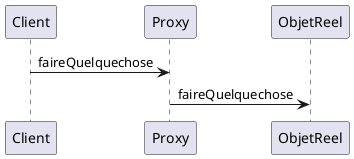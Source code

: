 @startuml ProxySequence

Client -> Proxy: faireQuelquechose
Proxy -> ObjetReel: faireQuelquechose

@enduml
